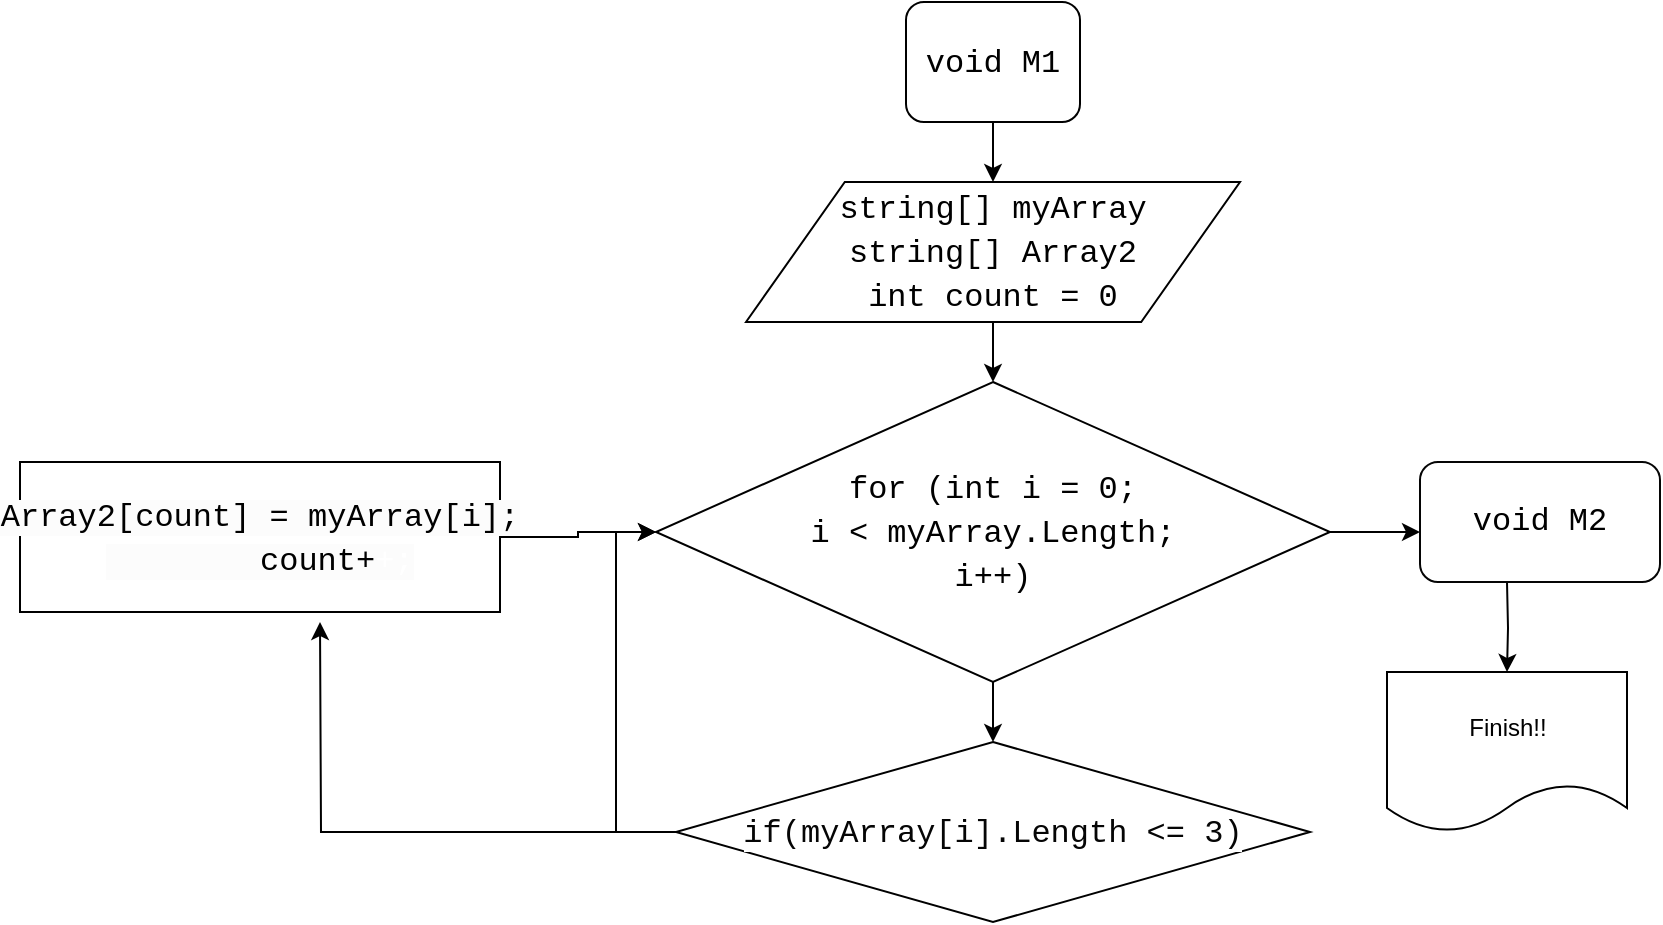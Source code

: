 <mxfile version="12.2.4" pages="1"><diagram id="1UvVw3CWveHfqteuWVEn" name="Page-1"><mxGraphModel dx="1121" dy="571" grid="1" gridSize="10" guides="1" tooltips="1" connect="1" arrows="1" fold="1" page="1" pageScale="1" pageWidth="827" pageHeight="1169" math="0" shadow="0"><root><mxCell id="0"/><mxCell id="1" parent="0"/><mxCell id="13" value="" style="edgeStyle=orthogonalEdgeStyle;rounded=0;orthogonalLoop=1;jettySize=auto;html=1;" parent="1" source="4" target="5" edge="1"><mxGeometry relative="1" as="geometry"/></mxCell><mxCell id="4" value="&lt;div style=&quot;font-family: &amp;#34;consolas&amp;#34; , &amp;#34;courier new&amp;#34; , monospace ; font-size: 16px ; line-height: 22px ; white-space: pre&quot;&gt;&lt;font style=&quot;background-color: rgb(255 , 255 , 255)&quot;&gt;void M1&lt;/font&gt;&lt;/div&gt;" style="rounded=1;whiteSpace=wrap;html=1;" parent="1" vertex="1"><mxGeometry x="493" y="10" width="87" height="60" as="geometry"/></mxCell><mxCell id="14" value="" style="edgeStyle=orthogonalEdgeStyle;rounded=0;orthogonalLoop=1;jettySize=auto;html=1;" parent="1" source="5" target="12" edge="1"><mxGeometry relative="1" as="geometry"/></mxCell><mxCell id="5" value="&lt;div style=&quot;font-family: &amp;#34;consolas&amp;#34; , &amp;#34;courier new&amp;#34; , monospace ; font-size: 16px ; line-height: 22px ; white-space: pre&quot;&gt;&lt;span style=&quot;background-color: rgb(255 , 255 , 255)&quot;&gt;string[] myArray&lt;/span&gt;&lt;/div&gt;&lt;div style=&quot;font-family: &amp;#34;consolas&amp;#34; , &amp;#34;courier new&amp;#34; , monospace ; font-size: 16px ; line-height: 22px ; white-space: pre&quot;&gt;&lt;div style=&quot;font-family: &amp;#34;consolas&amp;#34; , &amp;#34;courier new&amp;#34; , monospace ; line-height: 22px&quot;&gt;&lt;span style=&quot;background-color: rgb(255 , 255 , 255)&quot;&gt;string[] Array2&lt;/span&gt;&lt;/div&gt;&lt;div style=&quot;font-family: &amp;#34;consolas&amp;#34; , &amp;#34;courier new&amp;#34; , monospace ; line-height: 22px&quot;&gt;&lt;div style=&quot;font-family: &amp;#34;consolas&amp;#34; , &amp;#34;courier new&amp;#34; , monospace ; line-height: 22px&quot;&gt;&lt;span style=&quot;background-color: rgb(255 , 255 , 255)&quot;&gt;int count = 0&lt;/span&gt;&lt;/div&gt;&lt;/div&gt;&lt;/div&gt;" style="shape=parallelogram;perimeter=parallelogramPerimeter;whiteSpace=wrap;html=1;" parent="1" vertex="1"><mxGeometry x="413" y="100" width="247" height="70" as="geometry"/></mxCell><mxCell id="16" style="edgeStyle=orthogonalEdgeStyle;rounded=0;orthogonalLoop=1;jettySize=auto;html=1;" parent="1" source="9" edge="1"><mxGeometry relative="1" as="geometry"><mxPoint x="200" y="320" as="targetPoint"/></mxGeometry></mxCell><mxCell id="18" style="edgeStyle=orthogonalEdgeStyle;rounded=0;orthogonalLoop=1;jettySize=auto;html=1;exitX=0;exitY=0.5;exitDx=0;exitDy=0;entryX=0;entryY=0.5;entryDx=0;entryDy=0;" parent="1" source="9" target="12" edge="1"><mxGeometry relative="1" as="geometry"/></mxCell><mxCell id="9" value="&lt;div style=&quot;font-family: &amp;#34;consolas&amp;#34; , &amp;#34;courier new&amp;#34; , monospace ; font-size: 16px ; line-height: 22px ; white-space: pre&quot;&gt;&lt;font color=&quot;#050505&quot; style=&quot;background-color: rgb(255 , 255 , 255)&quot;&gt;if(myArray[i].Length &amp;lt;= 3)&lt;/font&gt;&lt;/div&gt;" style="rhombus;whiteSpace=wrap;html=1;" parent="1" vertex="1"><mxGeometry x="378" y="380" width="317" height="90" as="geometry"/></mxCell><mxCell id="19" value="" style="edgeStyle=orthogonalEdgeStyle;rounded=0;orthogonalLoop=1;jettySize=auto;html=1;" parent="1" source="11" target="12" edge="1"><mxGeometry relative="1" as="geometry"/></mxCell><mxCell id="11" value="&lt;div style=&quot;font-family: &amp;#34;consolas&amp;#34; , &amp;#34;courier new&amp;#34; , monospace ; font-size: 16px ; line-height: 22px ; white-space: pre&quot;&gt;&lt;div&gt;&lt;font style=&quot;background-color: rgb(252 , 252 , 252)&quot;&gt;Array2[count] = myArray[i];&lt;/font&gt;&lt;/div&gt;&lt;div&gt;&lt;font style=&quot;background-color: rgb(252 , 252 , 252)&quot;&gt;&amp;nbsp; &amp;nbsp; &amp;nbsp; &amp;nbsp; count+&lt;/font&gt;&lt;font color=&quot;#ffffff&quot; style=&quot;background-color: rgb(252 , 252 , 252)&quot;&gt;+;&lt;/font&gt;&lt;/div&gt;&lt;/div&gt;" style="rounded=0;whiteSpace=wrap;html=1;" parent="1" vertex="1"><mxGeometry x="50" y="240" width="240" height="75" as="geometry"/></mxCell><mxCell id="15" value="" style="edgeStyle=orthogonalEdgeStyle;rounded=0;orthogonalLoop=1;jettySize=auto;html=1;" parent="1" source="12" target="9" edge="1"><mxGeometry relative="1" as="geometry"/></mxCell><mxCell id="20" style="edgeStyle=orthogonalEdgeStyle;rounded=0;orthogonalLoop=1;jettySize=auto;html=1;exitX=1;exitY=0.5;exitDx=0;exitDy=0;" parent="1" source="12" edge="1"><mxGeometry relative="1" as="geometry"><mxPoint x="750" y="275" as="targetPoint"/></mxGeometry></mxCell><mxCell id="12" value="&lt;div style=&quot;font-family: &amp;#34;consolas&amp;#34; , &amp;#34;courier new&amp;#34; , monospace ; font-size: 16px ; line-height: 22px ; white-space: pre&quot;&gt;&lt;span style=&quot;background-color: rgb(255 , 255 , 255)&quot;&gt;for (int i = 0;&lt;/span&gt;&lt;/div&gt;&lt;div style=&quot;font-family: &amp;#34;consolas&amp;#34; , &amp;#34;courier new&amp;#34; , monospace ; font-size: 16px ; line-height: 22px ; white-space: pre&quot;&gt;&lt;span style=&quot;background-color: rgb(255 , 255 , 255)&quot;&gt; i &amp;lt; myArray.Length; &lt;/span&gt;&lt;/div&gt;&lt;div style=&quot;font-family: &amp;#34;consolas&amp;#34; , &amp;#34;courier new&amp;#34; , monospace ; font-size: 16px ; line-height: 22px ; white-space: pre&quot;&gt;&lt;span style=&quot;background-color: rgb(255 , 255 , 255)&quot;&gt;i++)&lt;/span&gt;&lt;/div&gt;" style="rhombus;whiteSpace=wrap;html=1;" parent="1" vertex="1"><mxGeometry x="368" y="200" width="337" height="150" as="geometry"/></mxCell><mxCell id="23" value="" style="edgeStyle=orthogonalEdgeStyle;rounded=0;orthogonalLoop=1;jettySize=auto;html=1;" parent="1" target="22" edge="1"><mxGeometry relative="1" as="geometry"><mxPoint x="793.5" y="300" as="sourcePoint"/></mxGeometry></mxCell><mxCell id="22" value="Finish!!" style="shape=document;whiteSpace=wrap;html=1;boundedLbl=1;" parent="1" vertex="1"><mxGeometry x="733.5" y="345" width="120" height="80" as="geometry"/></mxCell><mxCell id="24" value="&lt;span style=&quot;font-family: &amp;#34;consolas&amp;#34; , &amp;#34;courier new&amp;#34; , monospace ; font-size: 16px ; white-space: pre ; background-color: rgb(255 , 255 , 255)&quot;&gt;void M2&lt;/span&gt;" style="rounded=1;whiteSpace=wrap;html=1;strokeColor=#050505;fillColor=#FFFFFF;" parent="1" vertex="1"><mxGeometry x="750" y="240" width="120" height="60" as="geometry"/></mxCell></root></mxGraphModel></diagram></mxfile>